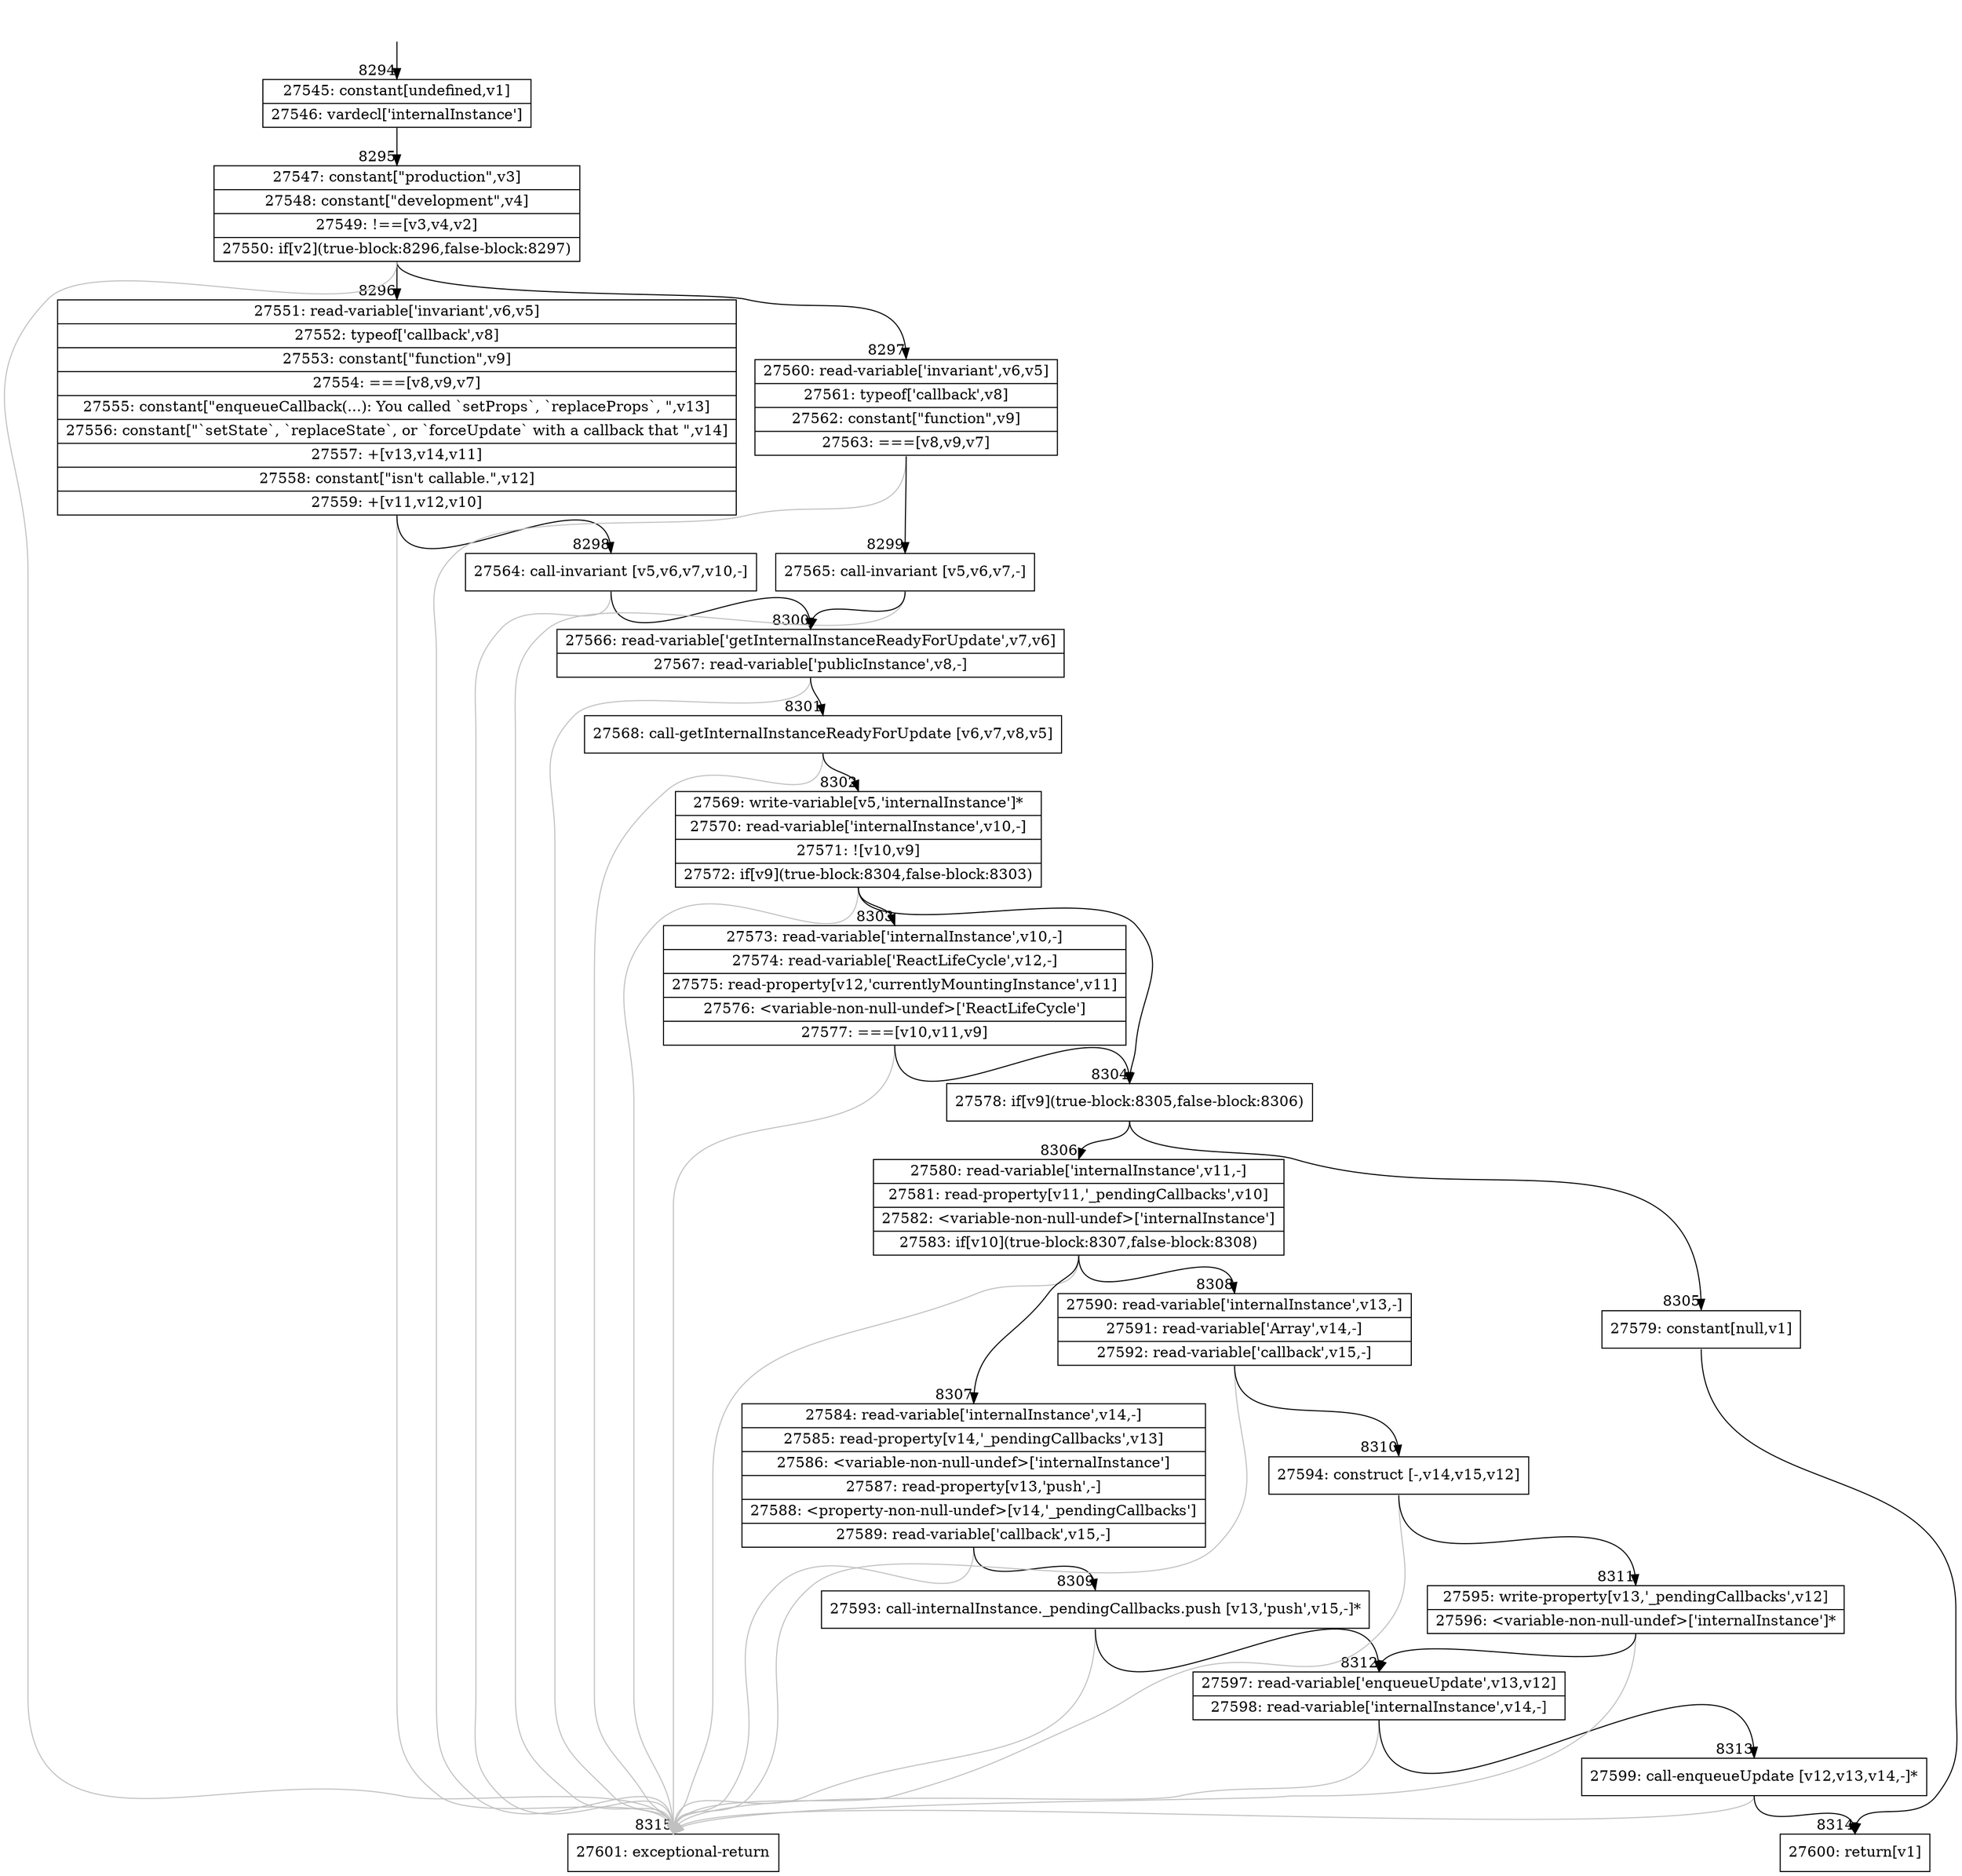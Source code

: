 digraph {
rankdir="TD"
BB_entry610[shape=none,label=""];
BB_entry610 -> BB8294 [tailport=s, headport=n, headlabel="    8294"]
BB8294 [shape=record label="{27545: constant[undefined,v1]|27546: vardecl['internalInstance']}" ] 
BB8294 -> BB8295 [tailport=s, headport=n, headlabel="      8295"]
BB8295 [shape=record label="{27547: constant[\"production\",v3]|27548: constant[\"development\",v4]|27549: !==[v3,v4,v2]|27550: if[v2](true-block:8296,false-block:8297)}" ] 
BB8295 -> BB8296 [tailport=s, headport=n, headlabel="      8296"]
BB8295 -> BB8297 [tailport=s, headport=n, headlabel="      8297"]
BB8295 -> BB8315 [tailport=s, headport=n, color=gray, headlabel="      8315"]
BB8296 [shape=record label="{27551: read-variable['invariant',v6,v5]|27552: typeof['callback',v8]|27553: constant[\"function\",v9]|27554: ===[v8,v9,v7]|27555: constant[\"enqueueCallback(...): You called `setProps`, `replaceProps`, \",v13]|27556: constant[\"`setState`, `replaceState`, or `forceUpdate` with a callback that \",v14]|27557: +[v13,v14,v11]|27558: constant[\"isn't callable.\",v12]|27559: +[v11,v12,v10]}" ] 
BB8296 -> BB8298 [tailport=s, headport=n, headlabel="      8298"]
BB8296 -> BB8315 [tailport=s, headport=n, color=gray]
BB8297 [shape=record label="{27560: read-variable['invariant',v6,v5]|27561: typeof['callback',v8]|27562: constant[\"function\",v9]|27563: ===[v8,v9,v7]}" ] 
BB8297 -> BB8299 [tailport=s, headport=n, headlabel="      8299"]
BB8297 -> BB8315 [tailport=s, headport=n, color=gray]
BB8298 [shape=record label="{27564: call-invariant [v5,v6,v7,v10,-]}" ] 
BB8298 -> BB8300 [tailport=s, headport=n, headlabel="      8300"]
BB8298 -> BB8315 [tailport=s, headport=n, color=gray]
BB8299 [shape=record label="{27565: call-invariant [v5,v6,v7,-]}" ] 
BB8299 -> BB8300 [tailport=s, headport=n]
BB8299 -> BB8315 [tailport=s, headport=n, color=gray]
BB8300 [shape=record label="{27566: read-variable['getInternalInstanceReadyForUpdate',v7,v6]|27567: read-variable['publicInstance',v8,-]}" ] 
BB8300 -> BB8301 [tailport=s, headport=n, headlabel="      8301"]
BB8300 -> BB8315 [tailport=s, headport=n, color=gray]
BB8301 [shape=record label="{27568: call-getInternalInstanceReadyForUpdate [v6,v7,v8,v5]}" ] 
BB8301 -> BB8302 [tailport=s, headport=n, headlabel="      8302"]
BB8301 -> BB8315 [tailport=s, headport=n, color=gray]
BB8302 [shape=record label="{27569: write-variable[v5,'internalInstance']*|27570: read-variable['internalInstance',v10,-]|27571: ![v10,v9]|27572: if[v9](true-block:8304,false-block:8303)}" ] 
BB8302 -> BB8304 [tailport=s, headport=n, headlabel="      8304"]
BB8302 -> BB8303 [tailport=s, headport=n, headlabel="      8303"]
BB8302 -> BB8315 [tailport=s, headport=n, color=gray]
BB8303 [shape=record label="{27573: read-variable['internalInstance',v10,-]|27574: read-variable['ReactLifeCycle',v12,-]|27575: read-property[v12,'currentlyMountingInstance',v11]|27576: \<variable-non-null-undef\>['ReactLifeCycle']|27577: ===[v10,v11,v9]}" ] 
BB8303 -> BB8304 [tailport=s, headport=n]
BB8303 -> BB8315 [tailport=s, headport=n, color=gray]
BB8304 [shape=record label="{27578: if[v9](true-block:8305,false-block:8306)}" ] 
BB8304 -> BB8305 [tailport=s, headport=n, headlabel="      8305"]
BB8304 -> BB8306 [tailport=s, headport=n, headlabel="      8306"]
BB8305 [shape=record label="{27579: constant[null,v1]}" ] 
BB8305 -> BB8314 [tailport=s, headport=n, headlabel="      8314"]
BB8306 [shape=record label="{27580: read-variable['internalInstance',v11,-]|27581: read-property[v11,'_pendingCallbacks',v10]|27582: \<variable-non-null-undef\>['internalInstance']|27583: if[v10](true-block:8307,false-block:8308)}" ] 
BB8306 -> BB8307 [tailport=s, headport=n, headlabel="      8307"]
BB8306 -> BB8308 [tailport=s, headport=n, headlabel="      8308"]
BB8306 -> BB8315 [tailport=s, headport=n, color=gray]
BB8307 [shape=record label="{27584: read-variable['internalInstance',v14,-]|27585: read-property[v14,'_pendingCallbacks',v13]|27586: \<variable-non-null-undef\>['internalInstance']|27587: read-property[v13,'push',-]|27588: \<property-non-null-undef\>[v14,'_pendingCallbacks']|27589: read-variable['callback',v15,-]}" ] 
BB8307 -> BB8309 [tailport=s, headport=n, headlabel="      8309"]
BB8307 -> BB8315 [tailport=s, headport=n, color=gray]
BB8308 [shape=record label="{27590: read-variable['internalInstance',v13,-]|27591: read-variable['Array',v14,-]|27592: read-variable['callback',v15,-]}" ] 
BB8308 -> BB8310 [tailport=s, headport=n, headlabel="      8310"]
BB8308 -> BB8315 [tailport=s, headport=n, color=gray]
BB8309 [shape=record label="{27593: call-internalInstance._pendingCallbacks.push [v13,'push',v15,-]*}" ] 
BB8309 -> BB8312 [tailport=s, headport=n, headlabel="      8312"]
BB8309 -> BB8315 [tailport=s, headport=n, color=gray]
BB8310 [shape=record label="{27594: construct [-,v14,v15,v12]}" ] 
BB8310 -> BB8311 [tailport=s, headport=n, headlabel="      8311"]
BB8310 -> BB8315 [tailport=s, headport=n, color=gray]
BB8311 [shape=record label="{27595: write-property[v13,'_pendingCallbacks',v12]|27596: \<variable-non-null-undef\>['internalInstance']*}" ] 
BB8311 -> BB8312 [tailport=s, headport=n]
BB8311 -> BB8315 [tailport=s, headport=n, color=gray]
BB8312 [shape=record label="{27597: read-variable['enqueueUpdate',v13,v12]|27598: read-variable['internalInstance',v14,-]}" ] 
BB8312 -> BB8313 [tailport=s, headport=n, headlabel="      8313"]
BB8312 -> BB8315 [tailport=s, headport=n, color=gray]
BB8313 [shape=record label="{27599: call-enqueueUpdate [v12,v13,v14,-]*}" ] 
BB8313 -> BB8314 [tailport=s, headport=n]
BB8313 -> BB8315 [tailport=s, headport=n, color=gray]
BB8314 [shape=record label="{27600: return[v1]}" ] 
BB8315 [shape=record label="{27601: exceptional-return}" ] 
//#$~ 14581
}
